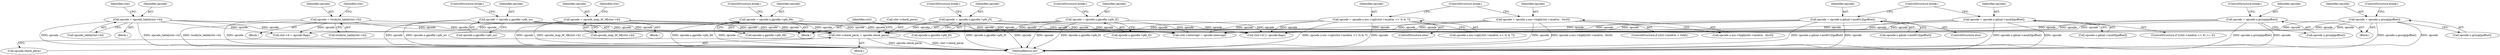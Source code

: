 digraph "0_linux_a430c9166312e1aa3d80bce32374233bdbfeba32@pointer" {
"1000785" [label="(Call,ctxt->check_perm = opcode.check_perm)"];
"1000539" [label="(Call,opcode = opcode.u.group[goffset])"];
"1000567" [label="(Call,opcode = opcode.u.gdual->mod3[goffset])"];
"1000663" [label="(Call,opcode = opcode.u.gprefix->pfx_f3)"];
"1000630" [label="(Call,opcode = opcode.u.gprefix->pfx_no)"];
"1000599" [label="(Call,opcode = opcode.u.group[goffset])"];
"1000450" [label="(Call,opcode = opcode_map_0f_38[ctxt->b])"];
"1000697" [label="(Call,opcode = opcode.u.esc->op[(ctxt->modrm >> 3) & 7])"];
"1000641" [label="(Call,opcode = opcode.u.gprefix->pfx_66)"];
"1000398" [label="(Call,opcode = opcode_table[ctxt->b])"];
"1000681" [label="(Call,opcode = opcode.u.esc->high[ctxt->modrm - 0xc0])"];
"1000579" [label="(Call,opcode = opcode.u.gdual->mod012[goffset])"];
"1000652" [label="(Call,opcode = opcode.u.gprefix->pfx_f2)"];
"1000424" [label="(Call,opcode = twobyte_table[ctxt->b])"];
"1000641" [label="(Call,opcode = opcode.u.gprefix->pfx_66)"];
"1000424" [label="(Call,opcode = twobyte_table[ctxt->b])"];
"1000578" [label="(ControlStructure,else)"];
"1000654" [label="(Call,opcode.u.gprefix->pfx_f2)"];
"1000661" [label="(ControlStructure,break;)"];
"1000681" [label="(Call,opcode = opcode.u.esc->high[ctxt->modrm - 0xc0])"];
"1000697" [label="(Call,opcode = opcode.u.esc->op[(ctxt->modrm >> 3) & 7])"];
"1000457" [label="(Call,ctxt->d = opcode.flags)"];
"1000699" [label="(Call,opcode.u.esc->op[(ctxt->modrm >> 3) & 7])"];
"1000581" [label="(Call,opcode.u.gdual->mod012[goffset])"];
"1000452" [label="(Call,opcode_map_0f_38[ctxt->b])"];
"1000539" [label="(Call,opcode = opcode.u.group[goffset])"];
"1000528" [label="(Block,)"];
"1000408" [label="(Identifier,ctxt)"];
"1000698" [label="(Identifier,opcode)"];
"1000426" [label="(Call,twobyte_table[ctxt->b])"];
"1000784" [label="(Block,)"];
"1000559" [label="(ControlStructure,if ((ctxt->modrm >> 6) == 3))"];
"1000672" [label="(ControlStructure,break;)"];
"1000726" [label="(Call,ctxt->d |= opcode.flags)"];
"1000630" [label="(Call,opcode = opcode.u.gprefix->pfx_no)"];
"1000650" [label="(ControlStructure,break;)"];
"1000675" [label="(ControlStructure,if (ctxt->modrm > 0xbf))"];
"1000411" [label="(Block,)"];
"1000786" [label="(Call,ctxt->check_perm)"];
"1000541" [label="(Call,opcode.u.group[goffset])"];
"1000785" [label="(Call,ctxt->check_perm = opcode.check_perm)"];
"1000628" [label="(Block,)"];
"1000632" [label="(Call,opcode.u.gprefix->pfx_no)"];
"1001017" [label="(MethodReturn,int)"];
"1000133" [label="(Block,)"];
"1000652" [label="(Call,opcode = opcode.u.gprefix->pfx_f2)"];
"1000601" [label="(Call,opcode.u.group[goffset])"];
"1000608" [label="(ControlStructure,break;)"];
"1000580" [label="(Identifier,opcode)"];
"1000683" [label="(Call,opcode.u.esc->high[ctxt->modrm - 0xc0])"];
"1000425" [label="(Identifier,opcode)"];
"1000663" [label="(Call,opcode = opcode.u.gprefix->pfx_f3)"];
"1000665" [label="(Call,opcode.u.gprefix->pfx_f3)"];
"1000450" [label="(Call,opcode = opcode_map_0f_38[ctxt->b])"];
"1000794" [label="(Identifier,ctxt)"];
"1000590" [label="(ControlStructure,break;)"];
"1000639" [label="(ControlStructure,break;)"];
"1000643" [label="(Call,opcode.u.gprefix->pfx_66)"];
"1000567" [label="(Call,opcode = opcode.u.gdual->mod3[goffset])"];
"1000398" [label="(Call,opcode = opcode_table[ctxt->b])"];
"1000642" [label="(Identifier,opcode)"];
"1000540" [label="(Identifier,opcode)"];
"1000437" [label="(Block,)"];
"1000653" [label="(Identifier,opcode)"];
"1000792" [label="(Call,ctxt->intercept = opcode.intercept)"];
"1000548" [label="(ControlStructure,break;)"];
"1000664" [label="(Identifier,opcode)"];
"1000789" [label="(Call,opcode.check_perm)"];
"1000599" [label="(Call,opcode = opcode.u.group[goffset])"];
"1000696" [label="(ControlStructure,else)"];
"1000451" [label="(Identifier,opcode)"];
"1000459" [label="(Identifier,ctxt)"];
"1000434" [label="(Identifier,ctxt)"];
"1000714" [label="(ControlStructure,break;)"];
"1000631" [label="(Identifier,opcode)"];
"1000682" [label="(Identifier,opcode)"];
"1000600" [label="(Identifier,opcode)"];
"1000568" [label="(Identifier,opcode)"];
"1000569" [label="(Call,opcode.u.gdual->mod3[goffset])"];
"1000579" [label="(Call,opcode = opcode.u.gdual->mod012[goffset])"];
"1000399" [label="(Identifier,opcode)"];
"1000400" [label="(Call,opcode_table[ctxt->b])"];
"1000785" -> "1000784"  [label="AST: "];
"1000785" -> "1000789"  [label="CFG: "];
"1000786" -> "1000785"  [label="AST: "];
"1000789" -> "1000785"  [label="AST: "];
"1000794" -> "1000785"  [label="CFG: "];
"1000785" -> "1001017"  [label="DDG: opcode.check_perm"];
"1000785" -> "1001017"  [label="DDG: ctxt->check_perm"];
"1000539" -> "1000785"  [label="DDG: opcode"];
"1000567" -> "1000785"  [label="DDG: opcode"];
"1000663" -> "1000785"  [label="DDG: opcode"];
"1000630" -> "1000785"  [label="DDG: opcode"];
"1000599" -> "1000785"  [label="DDG: opcode"];
"1000450" -> "1000785"  [label="DDG: opcode"];
"1000697" -> "1000785"  [label="DDG: opcode"];
"1000641" -> "1000785"  [label="DDG: opcode"];
"1000398" -> "1000785"  [label="DDG: opcode"];
"1000681" -> "1000785"  [label="DDG: opcode"];
"1000579" -> "1000785"  [label="DDG: opcode"];
"1000652" -> "1000785"  [label="DDG: opcode"];
"1000424" -> "1000785"  [label="DDG: opcode"];
"1000539" -> "1000528"  [label="AST: "];
"1000539" -> "1000541"  [label="CFG: "];
"1000540" -> "1000539"  [label="AST: "];
"1000541" -> "1000539"  [label="AST: "];
"1000548" -> "1000539"  [label="CFG: "];
"1000539" -> "1001017"  [label="DDG: opcode"];
"1000539" -> "1001017"  [label="DDG: opcode.u.group[goffset]"];
"1000539" -> "1000726"  [label="DDG: opcode"];
"1000539" -> "1000792"  [label="DDG: opcode"];
"1000567" -> "1000559"  [label="AST: "];
"1000567" -> "1000569"  [label="CFG: "];
"1000568" -> "1000567"  [label="AST: "];
"1000569" -> "1000567"  [label="AST: "];
"1000590" -> "1000567"  [label="CFG: "];
"1000567" -> "1001017"  [label="DDG: opcode"];
"1000567" -> "1001017"  [label="DDG: opcode.u.gdual->mod3[goffset]"];
"1000567" -> "1000726"  [label="DDG: opcode"];
"1000567" -> "1000792"  [label="DDG: opcode"];
"1000663" -> "1000628"  [label="AST: "];
"1000663" -> "1000665"  [label="CFG: "];
"1000664" -> "1000663"  [label="AST: "];
"1000665" -> "1000663"  [label="AST: "];
"1000672" -> "1000663"  [label="CFG: "];
"1000663" -> "1001017"  [label="DDG: opcode"];
"1000663" -> "1001017"  [label="DDG: opcode.u.gprefix->pfx_f3"];
"1000663" -> "1000726"  [label="DDG: opcode"];
"1000663" -> "1000792"  [label="DDG: opcode"];
"1000630" -> "1000628"  [label="AST: "];
"1000630" -> "1000632"  [label="CFG: "];
"1000631" -> "1000630"  [label="AST: "];
"1000632" -> "1000630"  [label="AST: "];
"1000639" -> "1000630"  [label="CFG: "];
"1000630" -> "1001017"  [label="DDG: opcode.u.gprefix->pfx_no"];
"1000630" -> "1001017"  [label="DDG: opcode"];
"1000630" -> "1000726"  [label="DDG: opcode"];
"1000630" -> "1000792"  [label="DDG: opcode"];
"1000599" -> "1000528"  [label="AST: "];
"1000599" -> "1000601"  [label="CFG: "];
"1000600" -> "1000599"  [label="AST: "];
"1000601" -> "1000599"  [label="AST: "];
"1000608" -> "1000599"  [label="CFG: "];
"1000599" -> "1001017"  [label="DDG: opcode"];
"1000599" -> "1001017"  [label="DDG: opcode.u.group[goffset]"];
"1000599" -> "1000726"  [label="DDG: opcode"];
"1000599" -> "1000792"  [label="DDG: opcode"];
"1000450" -> "1000437"  [label="AST: "];
"1000450" -> "1000452"  [label="CFG: "];
"1000451" -> "1000450"  [label="AST: "];
"1000452" -> "1000450"  [label="AST: "];
"1000459" -> "1000450"  [label="CFG: "];
"1000450" -> "1001017"  [label="DDG: opcode_map_0f_38[ctxt->b]"];
"1000450" -> "1001017"  [label="DDG: opcode"];
"1000450" -> "1000457"  [label="DDG: opcode"];
"1000450" -> "1000726"  [label="DDG: opcode"];
"1000450" -> "1000792"  [label="DDG: opcode"];
"1000697" -> "1000696"  [label="AST: "];
"1000697" -> "1000699"  [label="CFG: "];
"1000698" -> "1000697"  [label="AST: "];
"1000699" -> "1000697"  [label="AST: "];
"1000714" -> "1000697"  [label="CFG: "];
"1000697" -> "1001017"  [label="DDG: opcode.u.esc->op[(ctxt->modrm >> 3) & 7]"];
"1000697" -> "1001017"  [label="DDG: opcode"];
"1000697" -> "1000726"  [label="DDG: opcode"];
"1000697" -> "1000792"  [label="DDG: opcode"];
"1000641" -> "1000628"  [label="AST: "];
"1000641" -> "1000643"  [label="CFG: "];
"1000642" -> "1000641"  [label="AST: "];
"1000643" -> "1000641"  [label="AST: "];
"1000650" -> "1000641"  [label="CFG: "];
"1000641" -> "1001017"  [label="DDG: opcode.u.gprefix->pfx_66"];
"1000641" -> "1001017"  [label="DDG: opcode"];
"1000641" -> "1000726"  [label="DDG: opcode"];
"1000641" -> "1000792"  [label="DDG: opcode"];
"1000398" -> "1000133"  [label="AST: "];
"1000398" -> "1000400"  [label="CFG: "];
"1000399" -> "1000398"  [label="AST: "];
"1000400" -> "1000398"  [label="AST: "];
"1000408" -> "1000398"  [label="CFG: "];
"1000398" -> "1001017"  [label="DDG: opcode_table[ctxt->b]"];
"1000398" -> "1001017"  [label="DDG: opcode"];
"1000398" -> "1000457"  [label="DDG: opcode"];
"1000398" -> "1000726"  [label="DDG: opcode"];
"1000398" -> "1000792"  [label="DDG: opcode"];
"1000681" -> "1000675"  [label="AST: "];
"1000681" -> "1000683"  [label="CFG: "];
"1000682" -> "1000681"  [label="AST: "];
"1000683" -> "1000681"  [label="AST: "];
"1000714" -> "1000681"  [label="CFG: "];
"1000681" -> "1001017"  [label="DDG: opcode"];
"1000681" -> "1001017"  [label="DDG: opcode.u.esc->high[ctxt->modrm - 0xc0]"];
"1000681" -> "1000726"  [label="DDG: opcode"];
"1000681" -> "1000792"  [label="DDG: opcode"];
"1000579" -> "1000578"  [label="AST: "];
"1000579" -> "1000581"  [label="CFG: "];
"1000580" -> "1000579"  [label="AST: "];
"1000581" -> "1000579"  [label="AST: "];
"1000590" -> "1000579"  [label="CFG: "];
"1000579" -> "1001017"  [label="DDG: opcode"];
"1000579" -> "1001017"  [label="DDG: opcode.u.gdual->mod012[goffset]"];
"1000579" -> "1000726"  [label="DDG: opcode"];
"1000579" -> "1000792"  [label="DDG: opcode"];
"1000652" -> "1000628"  [label="AST: "];
"1000652" -> "1000654"  [label="CFG: "];
"1000653" -> "1000652"  [label="AST: "];
"1000654" -> "1000652"  [label="AST: "];
"1000661" -> "1000652"  [label="CFG: "];
"1000652" -> "1001017"  [label="DDG: opcode"];
"1000652" -> "1001017"  [label="DDG: opcode.u.gprefix->pfx_f2"];
"1000652" -> "1000726"  [label="DDG: opcode"];
"1000652" -> "1000792"  [label="DDG: opcode"];
"1000424" -> "1000411"  [label="AST: "];
"1000424" -> "1000426"  [label="CFG: "];
"1000425" -> "1000424"  [label="AST: "];
"1000426" -> "1000424"  [label="AST: "];
"1000434" -> "1000424"  [label="CFG: "];
"1000424" -> "1001017"  [label="DDG: twobyte_table[ctxt->b]"];
"1000424" -> "1001017"  [label="DDG: opcode"];
"1000424" -> "1000457"  [label="DDG: opcode"];
"1000424" -> "1000726"  [label="DDG: opcode"];
"1000424" -> "1000792"  [label="DDG: opcode"];
}
